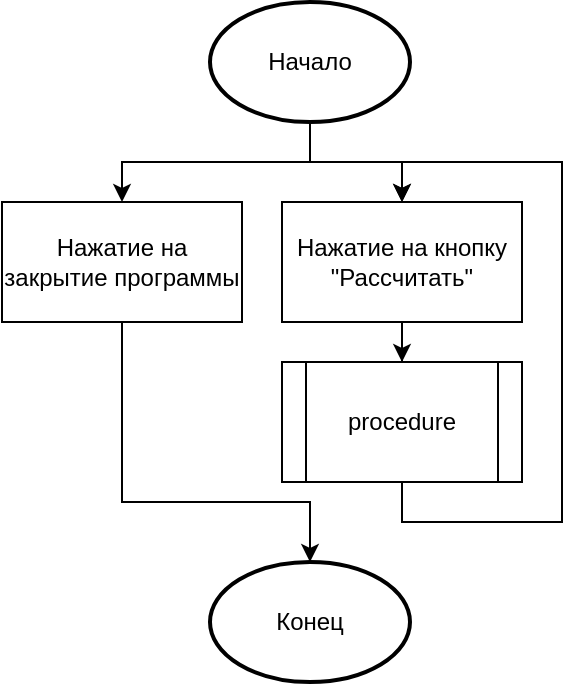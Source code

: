 <mxfile version="23.0.2" type="device" pages="2">
  <diagram name="Страница — 1" id="rwqlOv3aDMIMBUQ4C7vR">
    <mxGraphModel dx="1434" dy="780" grid="1" gridSize="10" guides="1" tooltips="1" connect="1" arrows="1" fold="1" page="1" pageScale="1" pageWidth="827" pageHeight="1169" math="0" shadow="0">
      <root>
        <mxCell id="0" />
        <mxCell id="1" parent="0" />
        <mxCell id="kkPqjBHBQxcF-hi1orIJ-8" style="edgeStyle=orthogonalEdgeStyle;rounded=0;orthogonalLoop=1;jettySize=auto;html=1;entryX=0.5;entryY=0;entryDx=0;entryDy=0;" edge="1" parent="1" source="kkPqjBHBQxcF-hi1orIJ-1" target="kkPqjBHBQxcF-hi1orIJ-2">
          <mxGeometry relative="1" as="geometry" />
        </mxCell>
        <mxCell id="kkPqjBHBQxcF-hi1orIJ-10" style="edgeStyle=orthogonalEdgeStyle;rounded=0;orthogonalLoop=1;jettySize=auto;html=1;" edge="1" parent="1" source="kkPqjBHBQxcF-hi1orIJ-1" target="kkPqjBHBQxcF-hi1orIJ-9">
          <mxGeometry relative="1" as="geometry" />
        </mxCell>
        <mxCell id="kkPqjBHBQxcF-hi1orIJ-1" value="Начало" style="strokeWidth=2;html=1;shape=mxgraph.flowchart.start_1;whiteSpace=wrap;" vertex="1" parent="1">
          <mxGeometry x="364" y="10" width="100" height="60" as="geometry" />
        </mxCell>
        <mxCell id="kkPqjBHBQxcF-hi1orIJ-6" style="edgeStyle=orthogonalEdgeStyle;rounded=0;orthogonalLoop=1;jettySize=auto;html=1;entryX=0.5;entryY=0;entryDx=0;entryDy=0;" edge="1" parent="1" source="kkPqjBHBQxcF-hi1orIJ-2" target="kkPqjBHBQxcF-hi1orIJ-5">
          <mxGeometry relative="1" as="geometry" />
        </mxCell>
        <mxCell id="kkPqjBHBQxcF-hi1orIJ-2" value="Нажатие на кнопку &quot;Рассчитать&quot;" style="rounded=0;whiteSpace=wrap;html=1;" vertex="1" parent="1">
          <mxGeometry x="400" y="110" width="120" height="60" as="geometry" />
        </mxCell>
        <mxCell id="kkPqjBHBQxcF-hi1orIJ-7" style="edgeStyle=orthogonalEdgeStyle;rounded=0;orthogonalLoop=1;jettySize=auto;html=1;entryX=0.5;entryY=0;entryDx=0;entryDy=0;exitX=0.5;exitY=1;exitDx=0;exitDy=0;" edge="1" parent="1" source="kkPqjBHBQxcF-hi1orIJ-5" target="kkPqjBHBQxcF-hi1orIJ-2">
          <mxGeometry relative="1" as="geometry">
            <Array as="points">
              <mxPoint x="460" y="270" />
              <mxPoint x="540" y="270" />
              <mxPoint x="540" y="90" />
              <mxPoint x="460" y="90" />
            </Array>
          </mxGeometry>
        </mxCell>
        <mxCell id="kkPqjBHBQxcF-hi1orIJ-5" value="procedure" style="shape=process;whiteSpace=wrap;html=1;backgroundOutline=1;" vertex="1" parent="1">
          <mxGeometry x="400" y="190" width="120" height="60" as="geometry" />
        </mxCell>
        <mxCell id="kkPqjBHBQxcF-hi1orIJ-12" style="edgeStyle=orthogonalEdgeStyle;rounded=0;orthogonalLoop=1;jettySize=auto;html=1;" edge="1" parent="1" source="kkPqjBHBQxcF-hi1orIJ-9" target="kkPqjBHBQxcF-hi1orIJ-11">
          <mxGeometry relative="1" as="geometry">
            <Array as="points">
              <mxPoint x="320" y="260" />
              <mxPoint x="414" y="260" />
            </Array>
          </mxGeometry>
        </mxCell>
        <mxCell id="kkPqjBHBQxcF-hi1orIJ-9" value="Нажатие на закрытие программы" style="rounded=0;whiteSpace=wrap;html=1;" vertex="1" parent="1">
          <mxGeometry x="260" y="110" width="120" height="60" as="geometry" />
        </mxCell>
        <mxCell id="kkPqjBHBQxcF-hi1orIJ-11" value="Конец" style="strokeWidth=2;html=1;shape=mxgraph.flowchart.start_1;whiteSpace=wrap;" vertex="1" parent="1">
          <mxGeometry x="364" y="290" width="100" height="60" as="geometry" />
        </mxCell>
      </root>
    </mxGraphModel>
  </diagram>
  <diagram id="_F8DxfDmg7LhHaXKF02c" name="Страница — 2">
    <mxGraphModel dx="1434" dy="907" grid="1" gridSize="10" guides="1" tooltips="1" connect="1" arrows="1" fold="1" page="1" pageScale="1" pageWidth="827" pageHeight="1169" math="0" shadow="0">
      <root>
        <mxCell id="0" />
        <mxCell id="1" parent="0" />
      </root>
    </mxGraphModel>
  </diagram>
</mxfile>
